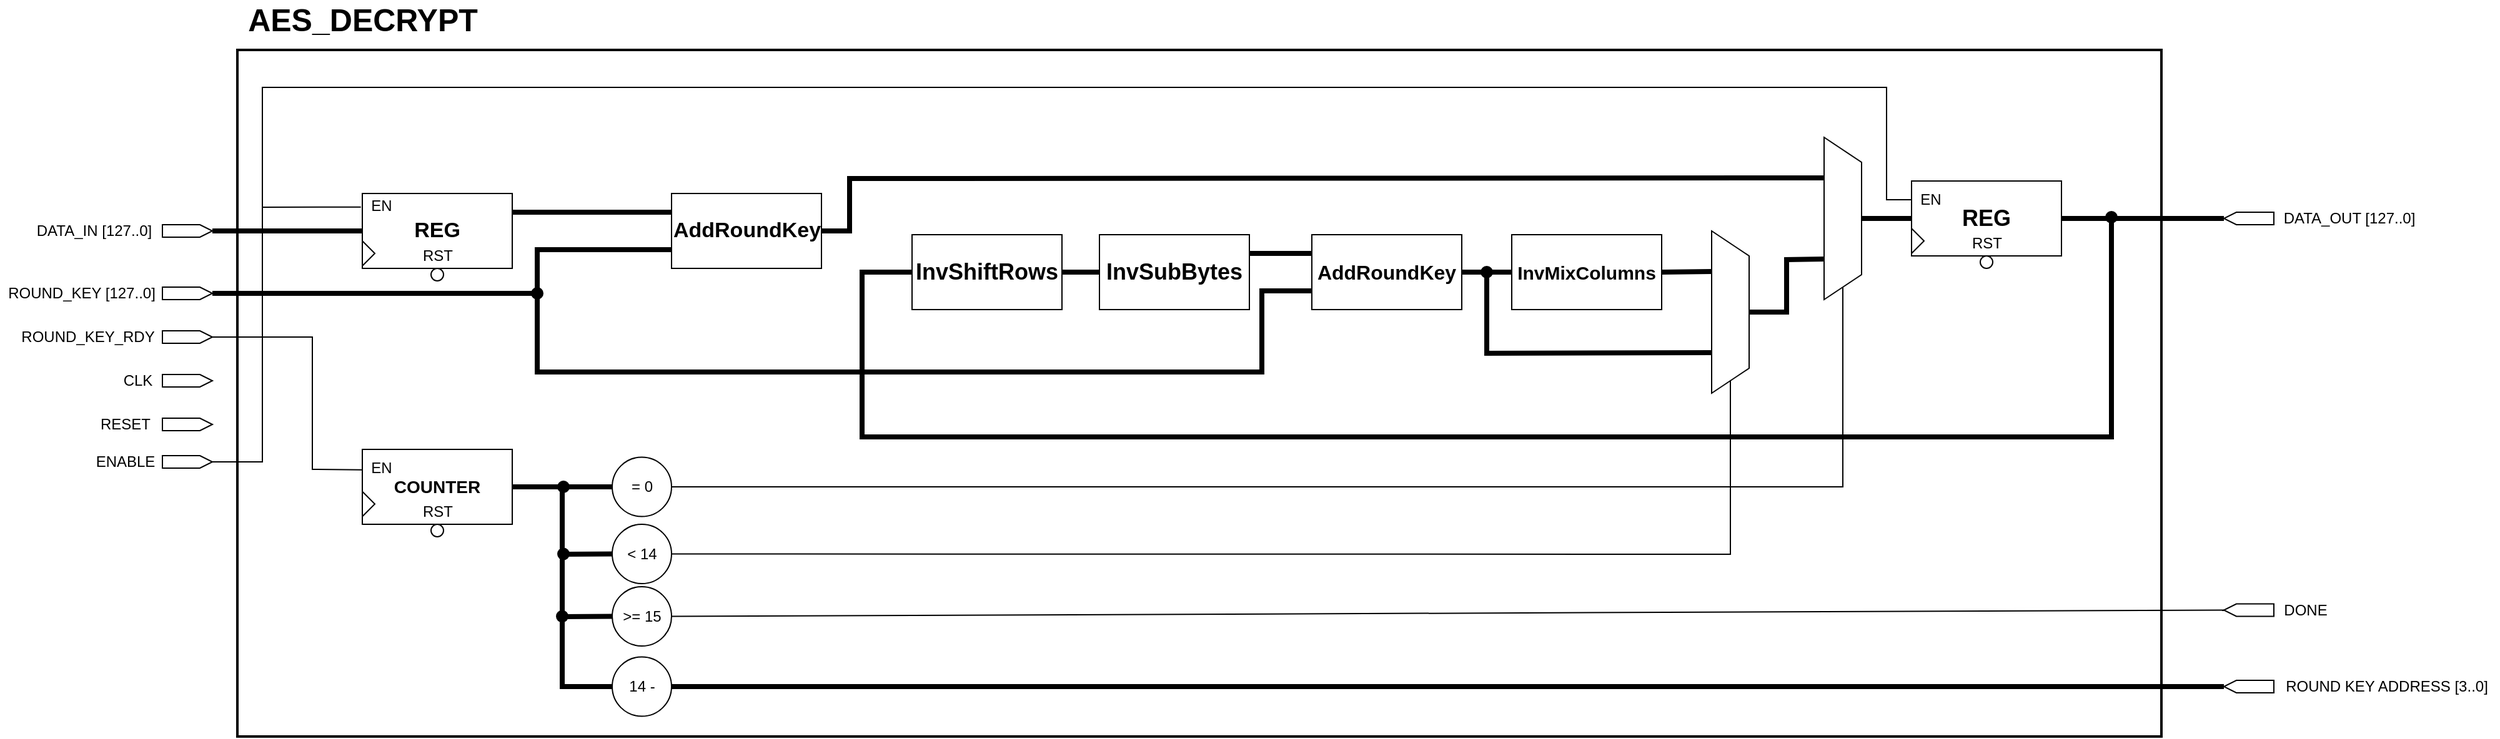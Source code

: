 <mxfile version="14.8.0" type="device" pages="2"><diagram id="OsLVq_jGp8oFtw5WzkJy" name="official"><mxGraphModel dx="241" dy="134" grid="1" gridSize="10" guides="1" tooltips="1" connect="1" arrows="1" fold="1" page="1" pageScale="1" pageWidth="100000" pageHeight="100000" math="0" shadow="0"><root><mxCell id="0"/><mxCell id="1" parent="0"/><mxCell id="YzUkP22d8xjzIGhe3uWQ-15" value="" style="rounded=0;whiteSpace=wrap;html=1;strokeWidth=2;fillColor=none;" parent="1" vertex="1"><mxGeometry x="500" y="210" width="1540" height="550" as="geometry"/></mxCell><mxCell id="IHmJ4ijgivRCU1w6-5-e-1" value="" style="shape=mxgraph.arrows2.arrow;verticalLabelPosition=bottom;shadow=0;dashed=0;align=center;html=1;verticalAlign=top;strokeWidth=1;dy=0;dx=10;notch=0;" parent="1" vertex="1"><mxGeometry x="440" y="350" width="40" height="10" as="geometry"/></mxCell><mxCell id="IHmJ4ijgivRCU1w6-5-e-2" value="DATA_IN [127..0]" style="text;html=1;align=center;verticalAlign=middle;resizable=0;points=[];autosize=1;strokeColor=none;" parent="1" vertex="1"><mxGeometry x="330" y="345" width="110" height="20" as="geometry"/></mxCell><mxCell id="IHmJ4ijgivRCU1w6-5-e-3" value="" style="shape=mxgraph.arrows2.arrow;verticalLabelPosition=bottom;shadow=0;dashed=0;align=center;html=1;verticalAlign=top;strokeWidth=1;dy=0;dx=10;notch=0;" parent="1" vertex="1"><mxGeometry x="440" y="400" width="40" height="10" as="geometry"/></mxCell><mxCell id="IHmJ4ijgivRCU1w6-5-e-4" value="ROUND_KEY [127..0]" style="text;html=1;align=center;verticalAlign=middle;resizable=0;points=[];autosize=1;strokeColor=none;" parent="1" vertex="1"><mxGeometry x="310" y="395" width="130" height="20" as="geometry"/></mxCell><mxCell id="IHmJ4ijgivRCU1w6-5-e-6" value="" style="shape=mxgraph.arrows2.arrow;verticalLabelPosition=bottom;shadow=0;dashed=0;align=center;html=1;verticalAlign=top;strokeWidth=1;dy=0;dx=10;notch=0;" parent="1" vertex="1"><mxGeometry x="440" y="470" width="40" height="10" as="geometry"/></mxCell><mxCell id="IHmJ4ijgivRCU1w6-5-e-7" value="CLK" style="text;html=1;align=center;verticalAlign=middle;resizable=0;points=[];autosize=1;strokeColor=none;" parent="1" vertex="1"><mxGeometry x="400" y="465" width="40" height="20" as="geometry"/></mxCell><mxCell id="IHmJ4ijgivRCU1w6-5-e-8" value="&lt;font size=&quot;1&quot;&gt;&lt;b style=&quot;font-size: 17px&quot;&gt;AddRoundKey&lt;/b&gt;&lt;/font&gt;" style="rounded=0;whiteSpace=wrap;html=1;" parent="1" vertex="1"><mxGeometry x="847.5" y="325" width="120" height="60" as="geometry"/></mxCell><mxCell id="IHmJ4ijgivRCU1w6-5-e-9" value="&lt;font size=&quot;1&quot;&gt;&lt;b style=&quot;font-size: 18px&quot;&gt;InvShiftRows&lt;/b&gt;&lt;/font&gt;" style="rounded=0;whiteSpace=wrap;html=1;" parent="1" vertex="1"><mxGeometry x="1040" y="358" width="120" height="60" as="geometry"/></mxCell><mxCell id="IHmJ4ijgivRCU1w6-5-e-10" value="&lt;font size=&quot;1&quot;&gt;&lt;b style=&quot;font-size: 18px&quot;&gt;InvSubBytes&lt;/b&gt;&lt;/font&gt;" style="rounded=0;whiteSpace=wrap;html=1;" parent="1" vertex="1"><mxGeometry x="1190" y="358" width="120" height="60" as="geometry"/></mxCell><mxCell id="IHmJ4ijgivRCU1w6-5-e-11" value="&lt;font size=&quot;1&quot;&gt;&lt;b style=&quot;font-size: 16px&quot;&gt;AddRoundKey&lt;/b&gt;&lt;/font&gt;" style="rounded=0;whiteSpace=wrap;html=1;" parent="1" vertex="1"><mxGeometry x="1360" y="358" width="120" height="60" as="geometry"/></mxCell><mxCell id="IHmJ4ijgivRCU1w6-5-e-12" value="&lt;font size=&quot;1&quot;&gt;&lt;b style=&quot;font-size: 15px&quot;&gt;InvMixColumns&lt;/b&gt;&lt;/font&gt;" style="rounded=0;whiteSpace=wrap;html=1;" parent="1" vertex="1"><mxGeometry x="1520" y="358" width="120" height="60" as="geometry"/></mxCell><mxCell id="IHmJ4ijgivRCU1w6-5-e-16" value="&lt;font style=&quot;font-size: 18px&quot;&gt;&lt;b&gt;REG&lt;/b&gt;&lt;/font&gt;" style="rounded=0;whiteSpace=wrap;html=1;" parent="1" vertex="1"><mxGeometry x="1840" y="315" width="120" height="60" as="geometry"/></mxCell><mxCell id="IHmJ4ijgivRCU1w6-5-e-17" value="" style="shape=mxgraph.arrows2.arrow;verticalLabelPosition=bottom;shadow=0;dashed=0;align=center;html=1;verticalAlign=top;strokeWidth=1;dy=0;dx=10;notch=0;" parent="1" vertex="1"><mxGeometry x="440" y="435" width="40" height="10" as="geometry"/></mxCell><mxCell id="IHmJ4ijgivRCU1w6-5-e-18" value="ROUND_KEY_RDY" style="text;html=1;align=center;verticalAlign=middle;resizable=0;points=[];autosize=1;strokeColor=none;" parent="1" vertex="1"><mxGeometry x="320" y="430" width="120" height="20" as="geometry"/></mxCell><mxCell id="yzw4qBeUO7Z46KJRWVYP-1" value="RESET" style="text;html=1;align=center;verticalAlign=middle;resizable=0;points=[];autosize=1;strokeColor=none;" parent="1" vertex="1"><mxGeometry x="380" y="500" width="60" height="20" as="geometry"/></mxCell><mxCell id="yzw4qBeUO7Z46KJRWVYP-2" value="" style="shape=mxgraph.arrows2.arrow;verticalLabelPosition=bottom;shadow=0;dashed=0;align=center;html=1;verticalAlign=top;strokeWidth=1;dy=0;dx=10;notch=0;" parent="1" vertex="1"><mxGeometry x="440" y="505" width="40" height="10" as="geometry"/></mxCell><mxCell id="yzw4qBeUO7Z46KJRWVYP-3" value="ENABLE" style="text;html=1;align=center;verticalAlign=middle;resizable=0;points=[];autosize=1;strokeColor=none;" parent="1" vertex="1"><mxGeometry x="380" y="530" width="60" height="20" as="geometry"/></mxCell><mxCell id="yzw4qBeUO7Z46KJRWVYP-4" value="" style="shape=mxgraph.arrows2.arrow;verticalLabelPosition=bottom;shadow=0;dashed=0;align=center;html=1;verticalAlign=top;strokeWidth=1;dy=0;dx=10;notch=0;" parent="1" vertex="1"><mxGeometry x="440" y="535" width="40" height="10" as="geometry"/></mxCell><mxCell id="yzw4qBeUO7Z46KJRWVYP-5" value="&lt;font size=&quot;1&quot;&gt;&lt;b style=&quot;font-size: 17px&quot;&gt;REG&lt;/b&gt;&lt;/font&gt;" style="rounded=0;whiteSpace=wrap;html=1;" parent="1" vertex="1"><mxGeometry x="600" y="325" width="120" height="60" as="geometry"/></mxCell><mxCell id="yzw4qBeUO7Z46KJRWVYP-6" value="" style="endArrow=none;html=1;exitX=1;exitY=0.25;exitDx=0;exitDy=0;entryX=0;entryY=0.25;entryDx=0;entryDy=0;strokeWidth=4;" parent="1" source="yzw4qBeUO7Z46KJRWVYP-5" target="IHmJ4ijgivRCU1w6-5-e-8" edge="1"><mxGeometry width="50" height="50" relative="1" as="geometry"><mxPoint x="760" y="390" as="sourcePoint"/><mxPoint x="810" y="340" as="targetPoint"/></mxGeometry></mxCell><mxCell id="yzw4qBeUO7Z46KJRWVYP-7" value="" style="shape=trapezoid;perimeter=trapezoidPerimeter;whiteSpace=wrap;html=1;fixedSize=1;direction=south;" parent="1" vertex="1"><mxGeometry x="1770" y="280" width="30" height="130" as="geometry"/></mxCell><mxCell id="yzw4qBeUO7Z46KJRWVYP-10" value="" style="endArrow=none;html=1;strokeWidth=4;entryX=0;entryY=0.5;entryDx=0;entryDy=0;exitX=1;exitY=0.5;exitDx=0;exitDy=0;" parent="1" source="IHmJ4ijgivRCU1w6-5-e-9" target="IHmJ4ijgivRCU1w6-5-e-10" edge="1"><mxGeometry width="50" height="50" relative="1" as="geometry"><mxPoint x="1130" y="430" as="sourcePoint"/><mxPoint x="1180" y="380" as="targetPoint"/></mxGeometry></mxCell><mxCell id="yzw4qBeUO7Z46KJRWVYP-11" value="" style="endArrow=none;html=1;strokeWidth=4;entryX=0;entryY=0.25;entryDx=0;entryDy=0;exitX=1;exitY=0.25;exitDx=0;exitDy=0;" parent="1" source="IHmJ4ijgivRCU1w6-5-e-10" target="IHmJ4ijgivRCU1w6-5-e-11" edge="1"><mxGeometry width="50" height="50" relative="1" as="geometry"><mxPoint x="1270" y="430" as="sourcePoint"/><mxPoint x="1320" y="380" as="targetPoint"/></mxGeometry></mxCell><mxCell id="yzw4qBeUO7Z46KJRWVYP-16" value="" style="shape=trapezoid;perimeter=trapezoidPerimeter;whiteSpace=wrap;html=1;fixedSize=1;direction=south;" parent="1" vertex="1"><mxGeometry x="1680" y="355" width="30" height="130" as="geometry"/></mxCell><mxCell id="yzw4qBeUO7Z46KJRWVYP-18" value="" style="endArrow=none;html=1;strokeWidth=4;entryX=0.25;entryY=1;entryDx=0;entryDy=0;exitX=1;exitY=0.5;exitDx=0;exitDy=0;" parent="1" source="IHmJ4ijgivRCU1w6-5-e-12" target="yzw4qBeUO7Z46KJRWVYP-16" edge="1"><mxGeometry width="50" height="50" relative="1" as="geometry"><mxPoint x="1610" y="440" as="sourcePoint"/><mxPoint x="1660" y="390" as="targetPoint"/></mxGeometry></mxCell><mxCell id="yzw4qBeUO7Z46KJRWVYP-20" value="" style="endArrow=none;html=1;strokeWidth=4;entryX=0.75;entryY=1;entryDx=0;entryDy=0;exitX=0.5;exitY=0;exitDx=0;exitDy=0;rounded=0;" parent="1" source="yzw4qBeUO7Z46KJRWVYP-16" target="yzw4qBeUO7Z46KJRWVYP-7" edge="1"><mxGeometry width="50" height="50" relative="1" as="geometry"><mxPoint x="1660" y="470" as="sourcePoint"/><mxPoint x="1710" y="420" as="targetPoint"/><Array as="points"><mxPoint x="1740" y="420"/><mxPoint x="1740" y="378"/></Array></mxGeometry></mxCell><mxCell id="yzw4qBeUO7Z46KJRWVYP-21" value="" style="endArrow=none;html=1;strokeWidth=4;exitX=1;exitY=0.5;exitDx=0;exitDy=0;entryX=1;entryY=0.5;entryDx=0;entryDy=0;entryPerimeter=0;" parent="1" source="IHmJ4ijgivRCU1w6-5-e-16" target="yzw4qBeUO7Z46KJRWVYP-39" edge="1"><mxGeometry width="50" height="50" relative="1" as="geometry"><mxPoint x="1890" y="405" as="sourcePoint"/><mxPoint x="2050" y="345" as="targetPoint"/></mxGeometry></mxCell><mxCell id="yzw4qBeUO7Z46KJRWVYP-23" value="" style="endArrow=none;html=1;strokeWidth=4;entryX=0.75;entryY=1;entryDx=0;entryDy=0;rounded=0;" parent="1" target="yzw4qBeUO7Z46KJRWVYP-16" edge="1"><mxGeometry width="50" height="50" relative="1" as="geometry"><mxPoint x="1500" y="390" as="sourcePoint"/><mxPoint x="1520" y="438" as="targetPoint"/><Array as="points"><mxPoint x="1500" y="453"/></Array></mxGeometry></mxCell><mxCell id="yzw4qBeUO7Z46KJRWVYP-24" value="" style="endArrow=none;html=1;strokeWidth=4;exitX=1;exitY=0.5;exitDx=0;exitDy=0;exitPerimeter=0;entryX=0;entryY=0.5;entryDx=0;entryDy=0;" parent="1" source="IHmJ4ijgivRCU1w6-5-e-1" target="yzw4qBeUO7Z46KJRWVYP-5" edge="1"><mxGeometry width="50" height="50" relative="1" as="geometry"><mxPoint x="600" y="400" as="sourcePoint"/><mxPoint x="650" y="350" as="targetPoint"/></mxGeometry></mxCell><mxCell id="yzw4qBeUO7Z46KJRWVYP-25" value="" style="endArrow=none;html=1;strokeWidth=4;entryX=0;entryY=0.75;entryDx=0;entryDy=0;exitX=1;exitY=0.5;exitDx=0;exitDy=0;exitPerimeter=0;rounded=0;" parent="1" source="IHmJ4ijgivRCU1w6-5-e-3" target="IHmJ4ijgivRCU1w6-5-e-8" edge="1"><mxGeometry width="50" height="50" relative="1" as="geometry"><mxPoint x="670" y="440" as="sourcePoint"/><mxPoint x="720" y="390" as="targetPoint"/><Array as="points"><mxPoint x="740" y="405"/><mxPoint x="740" y="370"/></Array></mxGeometry></mxCell><mxCell id="yzw4qBeUO7Z46KJRWVYP-27" value="" style="endArrow=none;html=1;strokeWidth=4;rounded=0;" parent="1" edge="1"><mxGeometry width="50" height="50" relative="1" as="geometry"><mxPoint x="740" y="400" as="sourcePoint"/><mxPoint x="1320" y="468" as="targetPoint"/><Array as="points"><mxPoint x="740" y="468"/></Array></mxGeometry></mxCell><mxCell id="yzw4qBeUO7Z46KJRWVYP-31" value="" style="endArrow=none;html=1;strokeWidth=1;exitX=1;exitY=0.5;exitDx=0;exitDy=0;exitPerimeter=0;entryX=-0.017;entryY=0.567;entryDx=0;entryDy=0;entryPerimeter=0;rounded=0;" parent="1" source="IHmJ4ijgivRCU1w6-5-e-17" target="yzw4qBeUO7Z46KJRWVYP-60" edge="1"><mxGeometry width="50" height="50" relative="1" as="geometry"><mxPoint x="540" y="500" as="sourcePoint"/><mxPoint x="510" y="440.25" as="targetPoint"/><Array as="points"><mxPoint x="560" y="440"/><mxPoint x="560" y="546"/></Array></mxGeometry></mxCell><mxCell id="yzw4qBeUO7Z46KJRWVYP-34" value="EN" style="text;html=1;align=center;verticalAlign=middle;resizable=0;points=[];autosize=1;strokeColor=none;" parent="1" vertex="1"><mxGeometry x="600" y="325" width="30" height="20" as="geometry"/></mxCell><mxCell id="yzw4qBeUO7Z46KJRWVYP-35" value="" style="endArrow=none;html=1;strokeWidth=1;entryX=0;entryY=0.25;entryDx=0;entryDy=0;rounded=0;exitX=1;exitY=0.5;exitDx=0;exitDy=0;exitPerimeter=0;" parent="1" source="yzw4qBeUO7Z46KJRWVYP-4" target="IHmJ4ijgivRCU1w6-5-e-16" edge="1"><mxGeometry width="50" height="50" relative="1" as="geometry"><mxPoint x="580" y="340" as="sourcePoint"/><mxPoint x="840" y="320" as="targetPoint"/><Array as="points"><mxPoint x="520" y="540"/><mxPoint x="520" y="240"/><mxPoint x="1820" y="240"/><mxPoint x="1820" y="330"/></Array></mxGeometry></mxCell><mxCell id="yzw4qBeUO7Z46KJRWVYP-36" value="EN" style="text;html=1;align=center;verticalAlign=middle;resizable=0;points=[];autosize=1;strokeColor=none;" parent="1" vertex="1"><mxGeometry x="1840" y="320" width="30" height="20" as="geometry"/></mxCell><mxCell id="yzw4qBeUO7Z46KJRWVYP-37" value="&lt;b&gt;&lt;font style=&quot;font-size: 14px&quot;&gt;COUNTER&lt;/font&gt;&lt;/b&gt;" style="rounded=0;whiteSpace=wrap;html=1;" parent="1" vertex="1"><mxGeometry x="600" y="530" width="120" height="60" as="geometry"/></mxCell><mxCell id="yzw4qBeUO7Z46KJRWVYP-39" value="" style="shape=mxgraph.arrows2.arrow;verticalLabelPosition=bottom;shadow=0;dashed=0;align=center;html=1;verticalAlign=top;strokeWidth=1;dy=0;dx=10;notch=0;flipH=1;" parent="1" vertex="1"><mxGeometry x="2090" y="340" width="40" height="10" as="geometry"/></mxCell><mxCell id="yzw4qBeUO7Z46KJRWVYP-40" value="DATA_OUT [127..0]" style="text;html=1;align=center;verticalAlign=middle;resizable=0;points=[];autosize=1;strokeColor=none;" parent="1" vertex="1"><mxGeometry x="2130" y="335" width="120" height="20" as="geometry"/></mxCell><mxCell id="yzw4qBeUO7Z46KJRWVYP-41" value="" style="shape=mxgraph.arrows2.arrow;verticalLabelPosition=bottom;shadow=0;dashed=0;align=center;html=1;verticalAlign=top;strokeWidth=1;dy=0;dx=10;notch=0;flipH=1;" parent="1" vertex="1"><mxGeometry x="2090" y="653.75" width="40" height="10" as="geometry"/></mxCell><mxCell id="yzw4qBeUO7Z46KJRWVYP-42" value="DONE" style="text;html=1;align=center;verticalAlign=middle;resizable=0;points=[];autosize=1;strokeColor=none;" parent="1" vertex="1"><mxGeometry x="2130" y="648.75" width="50" height="20" as="geometry"/></mxCell><mxCell id="yzw4qBeUO7Z46KJRWVYP-43" value="" style="shape=mxgraph.arrows2.arrow;verticalLabelPosition=bottom;shadow=0;dashed=0;align=center;html=1;verticalAlign=top;strokeWidth=1;dy=0;dx=10;notch=0;flipH=1;" parent="1" vertex="1"><mxGeometry x="2090" y="715" width="40" height="10" as="geometry"/></mxCell><mxCell id="yzw4qBeUO7Z46KJRWVYP-44" value="ROUND KEY ADDRESS [3..0]" style="text;html=1;align=center;verticalAlign=middle;resizable=0;points=[];autosize=1;strokeColor=none;" parent="1" vertex="1"><mxGeometry x="2130" y="710" width="180" height="20" as="geometry"/></mxCell><mxCell id="yzw4qBeUO7Z46KJRWVYP-47" value="" style="ellipse;whiteSpace=wrap;html=1;aspect=fixed;strokeColor=none;fillColor=#000000;" parent="1" vertex="1"><mxGeometry x="1495" y="383" width="10" height="10" as="geometry"/></mxCell><mxCell id="yzw4qBeUO7Z46KJRWVYP-48" value="" style="ellipse;whiteSpace=wrap;html=1;aspect=fixed;strokeColor=none;fillColor=#000000;" parent="1" vertex="1"><mxGeometry x="735" y="400" width="10" height="10" as="geometry"/></mxCell><mxCell id="yzw4qBeUO7Z46KJRWVYP-51" value="" style="endArrow=none;html=1;strokeWidth=4;exitX=1;exitY=0.5;exitDx=0;exitDy=0;" parent="1" source="yzw4qBeUO7Z46KJRWVYP-37" target="yzw4qBeUO7Z46KJRWVYP-52" edge="1"><mxGeometry width="50" height="50" relative="1" as="geometry"><mxPoint x="720" y="580" as="sourcePoint"/><mxPoint x="760" y="560" as="targetPoint"/></mxGeometry></mxCell><mxCell id="yzw4qBeUO7Z46KJRWVYP-52" value="= 0" style="ellipse;whiteSpace=wrap;html=1;aspect=fixed;fillColor=#FFFFFF;" parent="1" vertex="1"><mxGeometry x="800" y="536.25" width="47.5" height="47.5" as="geometry"/></mxCell><mxCell id="yzw4qBeUO7Z46KJRWVYP-53" value="&amp;lt; 14" style="ellipse;whiteSpace=wrap;html=1;aspect=fixed;fillColor=#FFFFFF;" parent="1" vertex="1"><mxGeometry x="800" y="590" width="47.5" height="47.5" as="geometry"/></mxCell><mxCell id="yzw4qBeUO7Z46KJRWVYP-55" value="" style="endArrow=none;html=1;strokeWidth=1;exitX=1;exitY=0.5;exitDx=0;exitDy=0;entryX=1;entryY=0.5;entryDx=0;entryDy=0;rounded=0;" parent="1" source="yzw4qBeUO7Z46KJRWVYP-53" target="yzw4qBeUO7Z46KJRWVYP-16" edge="1"><mxGeometry width="50" height="50" relative="1" as="geometry"><mxPoint x="1080" y="600" as="sourcePoint"/><mxPoint x="1550" y="590" as="targetPoint"/><Array as="points"><mxPoint x="1695" y="614"/></Array></mxGeometry></mxCell><mxCell id="yzw4qBeUO7Z46KJRWVYP-57" value="" style="endArrow=none;html=1;strokeWidth=4;entryX=0;entryY=0.5;entryDx=0;entryDy=0;rounded=0;" parent="1" target="yzw4qBeUO7Z46KJRWVYP-53" edge="1"><mxGeometry width="50" height="50" relative="1" as="geometry"><mxPoint x="760" y="560" as="sourcePoint"/><mxPoint x="760" y="620" as="targetPoint"/><Array as="points"><mxPoint x="760" y="614"/></Array></mxGeometry></mxCell><mxCell id="yzw4qBeUO7Z46KJRWVYP-58" value="" style="endArrow=none;html=1;strokeWidth=4;rounded=0;entryX=1;entryY=0.5;entryDx=0;entryDy=0;entryPerimeter=0;" parent="1" target="yzw4qBeUO7Z46KJRWVYP-43" edge="1"><mxGeometry width="50" height="50" relative="1" as="geometry"><mxPoint x="760" y="610" as="sourcePoint"/><mxPoint x="1950" y="640" as="targetPoint"/><Array as="points"><mxPoint x="760" y="720"/><mxPoint x="1960" y="720"/><mxPoint x="2000" y="720"/></Array></mxGeometry></mxCell><mxCell id="yzw4qBeUO7Z46KJRWVYP-59" value="" style="endArrow=none;html=1;strokeWidth=1;entryX=1;entryY=0.5;entryDx=0;entryDy=0;entryPerimeter=0;rounded=0;exitX=1;exitY=0.5;exitDx=0;exitDy=0;" parent="1" source="YzUkP22d8xjzIGhe3uWQ-2" target="yzw4qBeUO7Z46KJRWVYP-41" edge="1"><mxGeometry width="50" height="50" relative="1" as="geometry"><mxPoint x="1695" y="610" as="sourcePoint"/><mxPoint x="1760" y="500" as="targetPoint"/></mxGeometry></mxCell><mxCell id="yzw4qBeUO7Z46KJRWVYP-60" value="EN" style="text;html=1;align=center;verticalAlign=middle;resizable=0;points=[];autosize=1;strokeColor=none;" parent="1" vertex="1"><mxGeometry x="600" y="535" width="30" height="20" as="geometry"/></mxCell><mxCell id="yzw4qBeUO7Z46KJRWVYP-62" value="RST" style="text;html=1;align=center;verticalAlign=middle;resizable=0;points=[];autosize=1;strokeColor=none;" parent="1" vertex="1"><mxGeometry x="640" y="570" width="40" height="20" as="geometry"/></mxCell><mxCell id="yzw4qBeUO7Z46KJRWVYP-63" value="RST" style="text;html=1;align=center;verticalAlign=middle;resizable=0;points=[];autosize=1;strokeColor=none;" parent="1" vertex="1"><mxGeometry x="640" y="365" width="40" height="20" as="geometry"/></mxCell><mxCell id="yzw4qBeUO7Z46KJRWVYP-64" value="" style="triangle;whiteSpace=wrap;html=1;fillColor=#FFFFFF;" parent="1" vertex="1"><mxGeometry x="600" y="363" width="10" height="20" as="geometry"/></mxCell><mxCell id="yzw4qBeUO7Z46KJRWVYP-65" value="" style="triangle;whiteSpace=wrap;html=1;fillColor=#FFFFFF;" parent="1" vertex="1"><mxGeometry x="600" y="563.75" width="10" height="20" as="geometry"/></mxCell><mxCell id="yzw4qBeUO7Z46KJRWVYP-66" value="" style="triangle;whiteSpace=wrap;html=1;fillColor=#FFFFFF;" parent="1" vertex="1"><mxGeometry x="1840" y="353" width="10" height="20" as="geometry"/></mxCell><mxCell id="yzw4qBeUO7Z46KJRWVYP-67" value="RST" style="text;html=1;align=center;verticalAlign=middle;resizable=0;points=[];autosize=1;strokeColor=none;" parent="1" vertex="1"><mxGeometry x="1880" y="355" width="40" height="20" as="geometry"/></mxCell><mxCell id="yzw4qBeUO7Z46KJRWVYP-68" value="" style="ellipse;whiteSpace=wrap;html=1;aspect=fixed;fillColor=#FFFFFF;" parent="1" vertex="1"><mxGeometry x="655" y="385" width="10" height="10" as="geometry"/></mxCell><mxCell id="yzw4qBeUO7Z46KJRWVYP-69" value="" style="ellipse;whiteSpace=wrap;html=1;aspect=fixed;fillColor=#FFFFFF;" parent="1" vertex="1"><mxGeometry x="655" y="590" width="10" height="10" as="geometry"/></mxCell><mxCell id="yzw4qBeUO7Z46KJRWVYP-70" value="" style="ellipse;whiteSpace=wrap;html=1;aspect=fixed;fillColor=#FFFFFF;" parent="1" vertex="1"><mxGeometry x="1895" y="375" width="10" height="10" as="geometry"/></mxCell><mxCell id="yzw4qBeUO7Z46KJRWVYP-71" value="" style="ellipse;whiteSpace=wrap;html=1;aspect=fixed;strokeColor=none;fillColor=#000000;" parent="1" vertex="1"><mxGeometry x="756" y="555" width="10" height="10" as="geometry"/></mxCell><mxCell id="yzw4qBeUO7Z46KJRWVYP-72" value="" style="ellipse;whiteSpace=wrap;html=1;aspect=fixed;strokeColor=none;fillColor=#000000;" parent="1" vertex="1"><mxGeometry x="756" y="608.75" width="10" height="10" as="geometry"/></mxCell><mxCell id="YzUkP22d8xjzIGhe3uWQ-1" value="" style="endArrow=none;html=1;entryX=-0.038;entryY=0.543;entryDx=0;entryDy=0;entryPerimeter=0;" parent="1" target="yzw4qBeUO7Z46KJRWVYP-34" edge="1"><mxGeometry width="50" height="50" relative="1" as="geometry"><mxPoint x="520" y="336" as="sourcePoint"/><mxPoint x="630" y="350" as="targetPoint"/></mxGeometry></mxCell><mxCell id="YzUkP22d8xjzIGhe3uWQ-2" value="&amp;gt;= 15" style="ellipse;whiteSpace=wrap;html=1;aspect=fixed;fillColor=#FFFFFF;" parent="1" vertex="1"><mxGeometry x="800" y="640" width="47.5" height="47.5" as="geometry"/></mxCell><mxCell id="YzUkP22d8xjzIGhe3uWQ-5" value="" style="endArrow=none;html=1;strokeWidth=4;entryX=0;entryY=0.5;entryDx=0;entryDy=0;" parent="1" target="YzUkP22d8xjzIGhe3uWQ-2" edge="1"><mxGeometry width="50" height="50" relative="1" as="geometry"><mxPoint x="760" y="664" as="sourcePoint"/><mxPoint x="880" y="640" as="targetPoint"/></mxGeometry></mxCell><mxCell id="YzUkP22d8xjzIGhe3uWQ-6" value="" style="ellipse;whiteSpace=wrap;html=1;aspect=fixed;strokeColor=none;fillColor=#000000;" parent="1" vertex="1"><mxGeometry x="755" y="658.75" width="10" height="10" as="geometry"/></mxCell><mxCell id="YzUkP22d8xjzIGhe3uWQ-9" value="" style="endArrow=none;html=1;strokeWidth=4;exitX=1;exitY=0.5;exitDx=0;exitDy=0;entryX=0.25;entryY=1;entryDx=0;entryDy=0;rounded=0;" parent="1" source="IHmJ4ijgivRCU1w6-5-e-8" target="yzw4qBeUO7Z46KJRWVYP-7" edge="1"><mxGeometry width="50" height="50" relative="1" as="geometry"><mxPoint x="1120" y="420" as="sourcePoint"/><mxPoint x="1170" y="370" as="targetPoint"/><Array as="points"><mxPoint x="990" y="355"/><mxPoint x="990" y="313"/></Array></mxGeometry></mxCell><mxCell id="YzUkP22d8xjzIGhe3uWQ-10" value="" style="endArrow=none;html=1;strokeWidth=4;exitX=0.5;exitY=0;exitDx=0;exitDy=0;entryX=0;entryY=0.5;entryDx=0;entryDy=0;" parent="1" source="yzw4qBeUO7Z46KJRWVYP-7" target="IHmJ4ijgivRCU1w6-5-e-16" edge="1"><mxGeometry width="50" height="50" relative="1" as="geometry"><mxPoint x="1900" y="420" as="sourcePoint"/><mxPoint x="1950" y="370" as="targetPoint"/></mxGeometry></mxCell><mxCell id="YzUkP22d8xjzIGhe3uWQ-11" value="" style="endArrow=none;html=1;strokeWidth=4;exitX=0;exitY=0.5;exitDx=0;exitDy=0;rounded=0;" parent="1" source="IHmJ4ijgivRCU1w6-5-e-9" edge="1"><mxGeometry width="50" height="50" relative="1" as="geometry"><mxPoint x="1920" y="468" as="sourcePoint"/><mxPoint x="2000" y="340" as="targetPoint"/><Array as="points"><mxPoint x="1000" y="388"/><mxPoint x="1000" y="520"/><mxPoint x="2000" y="520"/></Array></mxGeometry></mxCell><mxCell id="YzUkP22d8xjzIGhe3uWQ-12" value="" style="ellipse;whiteSpace=wrap;html=1;aspect=fixed;strokeColor=none;fillColor=#000000;" parent="1" vertex="1"><mxGeometry x="1995" y="339" width="10" height="10" as="geometry"/></mxCell><mxCell id="YzUkP22d8xjzIGhe3uWQ-14" value="" style="endArrow=none;html=1;strokeWidth=1;exitX=1;exitY=0.5;exitDx=0;exitDy=0;entryX=1;entryY=0.5;entryDx=0;entryDy=0;rounded=0;" parent="1" source="yzw4qBeUO7Z46KJRWVYP-52" target="yzw4qBeUO7Z46KJRWVYP-7" edge="1"><mxGeometry width="50" height="50" relative="1" as="geometry"><mxPoint x="1240" y="595" as="sourcePoint"/><mxPoint x="1290" y="545" as="targetPoint"/><Array as="points"><mxPoint x="1785" y="560"/></Array></mxGeometry></mxCell><mxCell id="YzUkP22d8xjzIGhe3uWQ-16" value="&lt;font size=&quot;1&quot;&gt;&lt;b style=&quot;font-size: 25px&quot;&gt;AES_DECRYPT&lt;/b&gt;&lt;/font&gt;" style="text;html=1;align=center;verticalAlign=middle;resizable=0;points=[];autosize=1;strokeColor=none;" parent="1" vertex="1"><mxGeometry x="500" y="170" width="200" height="30" as="geometry"/></mxCell><mxCell id="yL81bE_87r51G0i8YaNp-2" value="" style="endArrow=none;html=1;entryX=0;entryY=0.5;entryDx=0;entryDy=0;exitX=1;exitY=0.5;exitDx=0;exitDy=0;strokeWidth=4;" parent="1" source="IHmJ4ijgivRCU1w6-5-e-11" target="IHmJ4ijgivRCU1w6-5-e-12" edge="1"><mxGeometry width="50" height="50" relative="1" as="geometry"><mxPoint x="1430" y="440" as="sourcePoint"/><mxPoint x="1480" y="390" as="targetPoint"/></mxGeometry></mxCell><mxCell id="yL81bE_87r51G0i8YaNp-4" value="" style="endArrow=none;html=1;strokeWidth=4;entryX=0;entryY=0.75;entryDx=0;entryDy=0;rounded=0;" parent="1" target="IHmJ4ijgivRCU1w6-5-e-11" edge="1"><mxGeometry width="50" height="50" relative="1" as="geometry"><mxPoint x="1320" y="470" as="sourcePoint"/><mxPoint x="1370" y="390" as="targetPoint"/><Array as="points"><mxPoint x="1320" y="403"/></Array></mxGeometry></mxCell><mxCell id="pJ1mTF7UfBGsuEYHQ28_-1" value="14 -" style="ellipse;whiteSpace=wrap;html=1;aspect=fixed;fillColor=#FFFFFF;" parent="1" vertex="1"><mxGeometry x="800" y="696.25" width="47.5" height="47.5" as="geometry"/></mxCell></root></mxGraphModel></diagram><diagram name="backup" id="XdvzttuL6dRnWn_KsNwk"><mxGraphModel dx="868" dy="482" grid="1" gridSize="10" guides="1" tooltips="1" connect="1" arrows="1" fold="1" page="1" pageScale="1" pageWidth="100000" pageHeight="100000" math="0" shadow="0"><root><mxCell id="t06KY_W0IasT87W90Y0R-0"/><mxCell id="t06KY_W0IasT87W90Y0R-1" parent="t06KY_W0IasT87W90Y0R-0"/><mxCell id="t06KY_W0IasT87W90Y0R-2" value="" style="rounded=0;whiteSpace=wrap;html=1;strokeWidth=2;fillColor=none;" vertex="1" parent="t06KY_W0IasT87W90Y0R-1"><mxGeometry x="500" y="210" width="1540" height="550" as="geometry"/></mxCell><mxCell id="t06KY_W0IasT87W90Y0R-3" value="" style="shape=mxgraph.arrows2.arrow;verticalLabelPosition=bottom;shadow=0;dashed=0;align=center;html=1;verticalAlign=top;strokeWidth=1;dy=0;dx=10;notch=0;" vertex="1" parent="t06KY_W0IasT87W90Y0R-1"><mxGeometry x="440" y="350" width="40" height="10" as="geometry"/></mxCell><mxCell id="t06KY_W0IasT87W90Y0R-4" value="DATA_IN [127..0]" style="text;html=1;align=center;verticalAlign=middle;resizable=0;points=[];autosize=1;strokeColor=none;" vertex="1" parent="t06KY_W0IasT87W90Y0R-1"><mxGeometry x="330" y="345" width="110" height="20" as="geometry"/></mxCell><mxCell id="t06KY_W0IasT87W90Y0R-5" value="" style="shape=mxgraph.arrows2.arrow;verticalLabelPosition=bottom;shadow=0;dashed=0;align=center;html=1;verticalAlign=top;strokeWidth=1;dy=0;dx=10;notch=0;" vertex="1" parent="t06KY_W0IasT87W90Y0R-1"><mxGeometry x="440" y="400" width="40" height="10" as="geometry"/></mxCell><mxCell id="t06KY_W0IasT87W90Y0R-6" value="ROUND_KEY [127..0]" style="text;html=1;align=center;verticalAlign=middle;resizable=0;points=[];autosize=1;strokeColor=none;" vertex="1" parent="t06KY_W0IasT87W90Y0R-1"><mxGeometry x="310" y="395" width="130" height="20" as="geometry"/></mxCell><mxCell id="t06KY_W0IasT87W90Y0R-7" value="" style="shape=mxgraph.arrows2.arrow;verticalLabelPosition=bottom;shadow=0;dashed=0;align=center;html=1;verticalAlign=top;strokeWidth=1;dy=0;dx=10;notch=0;" vertex="1" parent="t06KY_W0IasT87W90Y0R-1"><mxGeometry x="440" y="470" width="40" height="10" as="geometry"/></mxCell><mxCell id="t06KY_W0IasT87W90Y0R-8" value="CLK" style="text;html=1;align=center;verticalAlign=middle;resizable=0;points=[];autosize=1;strokeColor=none;" vertex="1" parent="t06KY_W0IasT87W90Y0R-1"><mxGeometry x="400" y="465" width="40" height="20" as="geometry"/></mxCell><mxCell id="t06KY_W0IasT87W90Y0R-9" value="&lt;font size=&quot;1&quot;&gt;&lt;b style=&quot;font-size: 17px&quot;&gt;AddRoundKey&lt;/b&gt;&lt;/font&gt;" style="rounded=0;whiteSpace=wrap;html=1;" vertex="1" parent="t06KY_W0IasT87W90Y0R-1"><mxGeometry x="847.5" y="325" width="120" height="60" as="geometry"/></mxCell><mxCell id="t06KY_W0IasT87W90Y0R-10" value="&lt;font size=&quot;1&quot;&gt;&lt;b style=&quot;font-size: 18px&quot;&gt;InvShiftRows&lt;/b&gt;&lt;/font&gt;" style="rounded=0;whiteSpace=wrap;html=1;" vertex="1" parent="t06KY_W0IasT87W90Y0R-1"><mxGeometry x="1040" y="358" width="120" height="60" as="geometry"/></mxCell><mxCell id="t06KY_W0IasT87W90Y0R-11" value="&lt;font size=&quot;1&quot;&gt;&lt;b style=&quot;font-size: 18px&quot;&gt;InvSubBytes&lt;/b&gt;&lt;/font&gt;" style="rounded=0;whiteSpace=wrap;html=1;" vertex="1" parent="t06KY_W0IasT87W90Y0R-1"><mxGeometry x="1190" y="358" width="120" height="60" as="geometry"/></mxCell><mxCell id="t06KY_W0IasT87W90Y0R-12" value="&lt;font size=&quot;1&quot;&gt;&lt;b style=&quot;font-size: 16px&quot;&gt;AddRoundKey&lt;/b&gt;&lt;/font&gt;" style="rounded=0;whiteSpace=wrap;html=1;" vertex="1" parent="t06KY_W0IasT87W90Y0R-1"><mxGeometry x="1360" y="358" width="120" height="60" as="geometry"/></mxCell><mxCell id="t06KY_W0IasT87W90Y0R-13" value="&lt;font size=&quot;1&quot;&gt;&lt;b style=&quot;font-size: 15px&quot;&gt;InvMixColumns&lt;/b&gt;&lt;/font&gt;" style="rounded=0;whiteSpace=wrap;html=1;" vertex="1" parent="t06KY_W0IasT87W90Y0R-1"><mxGeometry x="1520" y="358" width="120" height="60" as="geometry"/></mxCell><mxCell id="t06KY_W0IasT87W90Y0R-14" value="&lt;font style=&quot;font-size: 18px&quot;&gt;&lt;b&gt;REG&lt;/b&gt;&lt;/font&gt;" style="rounded=0;whiteSpace=wrap;html=1;" vertex="1" parent="t06KY_W0IasT87W90Y0R-1"><mxGeometry x="1840" y="315" width="120" height="60" as="geometry"/></mxCell><mxCell id="t06KY_W0IasT87W90Y0R-15" value="" style="shape=mxgraph.arrows2.arrow;verticalLabelPosition=bottom;shadow=0;dashed=0;align=center;html=1;verticalAlign=top;strokeWidth=1;dy=0;dx=10;notch=0;" vertex="1" parent="t06KY_W0IasT87W90Y0R-1"><mxGeometry x="440" y="435" width="40" height="10" as="geometry"/></mxCell><mxCell id="t06KY_W0IasT87W90Y0R-16" value="ROUND_KEY_RDY" style="text;html=1;align=center;verticalAlign=middle;resizable=0;points=[];autosize=1;strokeColor=none;" vertex="1" parent="t06KY_W0IasT87W90Y0R-1"><mxGeometry x="320" y="430" width="120" height="20" as="geometry"/></mxCell><mxCell id="t06KY_W0IasT87W90Y0R-17" value="RESET" style="text;html=1;align=center;verticalAlign=middle;resizable=0;points=[];autosize=1;strokeColor=none;" vertex="1" parent="t06KY_W0IasT87W90Y0R-1"><mxGeometry x="380" y="500" width="60" height="20" as="geometry"/></mxCell><mxCell id="t06KY_W0IasT87W90Y0R-18" value="" style="shape=mxgraph.arrows2.arrow;verticalLabelPosition=bottom;shadow=0;dashed=0;align=center;html=1;verticalAlign=top;strokeWidth=1;dy=0;dx=10;notch=0;" vertex="1" parent="t06KY_W0IasT87W90Y0R-1"><mxGeometry x="440" y="505" width="40" height="10" as="geometry"/></mxCell><mxCell id="t06KY_W0IasT87W90Y0R-19" value="ENABLE" style="text;html=1;align=center;verticalAlign=middle;resizable=0;points=[];autosize=1;strokeColor=none;" vertex="1" parent="t06KY_W0IasT87W90Y0R-1"><mxGeometry x="380" y="530" width="60" height="20" as="geometry"/></mxCell><mxCell id="t06KY_W0IasT87W90Y0R-20" value="" style="shape=mxgraph.arrows2.arrow;verticalLabelPosition=bottom;shadow=0;dashed=0;align=center;html=1;verticalAlign=top;strokeWidth=1;dy=0;dx=10;notch=0;" vertex="1" parent="t06KY_W0IasT87W90Y0R-1"><mxGeometry x="440" y="535" width="40" height="10" as="geometry"/></mxCell><mxCell id="t06KY_W0IasT87W90Y0R-21" value="&lt;font size=&quot;1&quot;&gt;&lt;b style=&quot;font-size: 17px&quot;&gt;REG&lt;/b&gt;&lt;/font&gt;" style="rounded=0;whiteSpace=wrap;html=1;" vertex="1" parent="t06KY_W0IasT87W90Y0R-1"><mxGeometry x="600" y="325" width="120" height="60" as="geometry"/></mxCell><mxCell id="t06KY_W0IasT87W90Y0R-22" value="" style="endArrow=none;html=1;exitX=1;exitY=0.25;exitDx=0;exitDy=0;entryX=0;entryY=0.25;entryDx=0;entryDy=0;strokeWidth=4;" edge="1" parent="t06KY_W0IasT87W90Y0R-1" source="t06KY_W0IasT87W90Y0R-21" target="t06KY_W0IasT87W90Y0R-9"><mxGeometry width="50" height="50" relative="1" as="geometry"><mxPoint x="760" y="390" as="sourcePoint"/><mxPoint x="810" y="340" as="targetPoint"/></mxGeometry></mxCell><mxCell id="t06KY_W0IasT87W90Y0R-23" value="" style="shape=trapezoid;perimeter=trapezoidPerimeter;whiteSpace=wrap;html=1;fixedSize=1;direction=south;" vertex="1" parent="t06KY_W0IasT87W90Y0R-1"><mxGeometry x="1770" y="280" width="30" height="130" as="geometry"/></mxCell><mxCell id="t06KY_W0IasT87W90Y0R-24" value="" style="endArrow=none;html=1;strokeWidth=4;entryX=0;entryY=0.5;entryDx=0;entryDy=0;exitX=1;exitY=0.5;exitDx=0;exitDy=0;" edge="1" parent="t06KY_W0IasT87W90Y0R-1" source="t06KY_W0IasT87W90Y0R-10" target="t06KY_W0IasT87W90Y0R-11"><mxGeometry width="50" height="50" relative="1" as="geometry"><mxPoint x="1130" y="430" as="sourcePoint"/><mxPoint x="1180" y="380" as="targetPoint"/></mxGeometry></mxCell><mxCell id="t06KY_W0IasT87W90Y0R-25" value="" style="endArrow=none;html=1;strokeWidth=4;entryX=0;entryY=0.25;entryDx=0;entryDy=0;exitX=1;exitY=0.25;exitDx=0;exitDy=0;" edge="1" parent="t06KY_W0IasT87W90Y0R-1" source="t06KY_W0IasT87W90Y0R-11" target="t06KY_W0IasT87W90Y0R-12"><mxGeometry width="50" height="50" relative="1" as="geometry"><mxPoint x="1270" y="430" as="sourcePoint"/><mxPoint x="1320" y="380" as="targetPoint"/></mxGeometry></mxCell><mxCell id="t06KY_W0IasT87W90Y0R-26" value="&lt;font size=&quot;1&quot;&gt;&lt;b style=&quot;font-size: 17px&quot;&gt;AddRoundKey&lt;/b&gt;&lt;/font&gt;" style="rounded=0;whiteSpace=wrap;html=1;" vertex="1" parent="t06KY_W0IasT87W90Y0R-1"><mxGeometry x="1520" y="423" width="120" height="60" as="geometry"/></mxCell><mxCell id="t06KY_W0IasT87W90Y0R-27" value="" style="shape=trapezoid;perimeter=trapezoidPerimeter;whiteSpace=wrap;html=1;fixedSize=1;direction=south;" vertex="1" parent="t06KY_W0IasT87W90Y0R-1"><mxGeometry x="1680" y="355" width="30" height="130" as="geometry"/></mxCell><mxCell id="t06KY_W0IasT87W90Y0R-28" value="" style="endArrow=none;html=1;strokeWidth=4;entryX=0.25;entryY=1;entryDx=0;entryDy=0;exitX=1;exitY=0.5;exitDx=0;exitDy=0;" edge="1" parent="t06KY_W0IasT87W90Y0R-1" source="t06KY_W0IasT87W90Y0R-13" target="t06KY_W0IasT87W90Y0R-27"><mxGeometry width="50" height="50" relative="1" as="geometry"><mxPoint x="1610" y="440" as="sourcePoint"/><mxPoint x="1660" y="390" as="targetPoint"/></mxGeometry></mxCell><mxCell id="t06KY_W0IasT87W90Y0R-29" value="" style="endArrow=none;html=1;strokeWidth=4;entryX=0.75;entryY=1;entryDx=0;entryDy=0;exitX=1;exitY=0.5;exitDx=0;exitDy=0;" edge="1" parent="t06KY_W0IasT87W90Y0R-1" source="t06KY_W0IasT87W90Y0R-26" target="t06KY_W0IasT87W90Y0R-27"><mxGeometry width="50" height="50" relative="1" as="geometry"><mxPoint x="1620" y="450" as="sourcePoint"/><mxPoint x="1670" y="400" as="targetPoint"/></mxGeometry></mxCell><mxCell id="t06KY_W0IasT87W90Y0R-30" value="" style="endArrow=none;html=1;strokeWidth=4;entryX=0.75;entryY=1;entryDx=0;entryDy=0;exitX=0.5;exitY=0;exitDx=0;exitDy=0;rounded=0;" edge="1" parent="t06KY_W0IasT87W90Y0R-1" source="t06KY_W0IasT87W90Y0R-27" target="t06KY_W0IasT87W90Y0R-23"><mxGeometry width="50" height="50" relative="1" as="geometry"><mxPoint x="1660" y="470" as="sourcePoint"/><mxPoint x="1710" y="420" as="targetPoint"/><Array as="points"><mxPoint x="1740" y="420"/><mxPoint x="1740" y="378"/></Array></mxGeometry></mxCell><mxCell id="t06KY_W0IasT87W90Y0R-31" value="" style="endArrow=none;html=1;strokeWidth=4;exitX=1;exitY=0.5;exitDx=0;exitDy=0;entryX=1;entryY=0.5;entryDx=0;entryDy=0;entryPerimeter=0;" edge="1" parent="t06KY_W0IasT87W90Y0R-1" source="t06KY_W0IasT87W90Y0R-14" target="t06KY_W0IasT87W90Y0R-41"><mxGeometry width="50" height="50" relative="1" as="geometry"><mxPoint x="1890" y="405" as="sourcePoint"/><mxPoint x="2050" y="345" as="targetPoint"/></mxGeometry></mxCell><mxCell id="t06KY_W0IasT87W90Y0R-32" value="" style="endArrow=none;html=1;strokeWidth=4;entryX=0;entryY=0.25;entryDx=0;entryDy=0;rounded=0;" edge="1" parent="t06KY_W0IasT87W90Y0R-1" target="t06KY_W0IasT87W90Y0R-26"><mxGeometry width="50" height="50" relative="1" as="geometry"><mxPoint x="1340" y="370" as="sourcePoint"/><mxPoint x="1410" y="450" as="targetPoint"/><Array as="points"><mxPoint x="1340" y="438"/></Array></mxGeometry></mxCell><mxCell id="t06KY_W0IasT87W90Y0R-33" value="" style="endArrow=none;html=1;strokeWidth=4;exitX=1;exitY=0.5;exitDx=0;exitDy=0;exitPerimeter=0;entryX=0;entryY=0.5;entryDx=0;entryDy=0;" edge="1" parent="t06KY_W0IasT87W90Y0R-1" source="t06KY_W0IasT87W90Y0R-3" target="t06KY_W0IasT87W90Y0R-21"><mxGeometry width="50" height="50" relative="1" as="geometry"><mxPoint x="600" y="400" as="sourcePoint"/><mxPoint x="650" y="350" as="targetPoint"/></mxGeometry></mxCell><mxCell id="t06KY_W0IasT87W90Y0R-34" value="" style="endArrow=none;html=1;strokeWidth=4;entryX=0;entryY=0.75;entryDx=0;entryDy=0;exitX=1;exitY=0.5;exitDx=0;exitDy=0;exitPerimeter=0;rounded=0;" edge="1" parent="t06KY_W0IasT87W90Y0R-1" source="t06KY_W0IasT87W90Y0R-5" target="t06KY_W0IasT87W90Y0R-9"><mxGeometry width="50" height="50" relative="1" as="geometry"><mxPoint x="670" y="440" as="sourcePoint"/><mxPoint x="720" y="390" as="targetPoint"/><Array as="points"><mxPoint x="740" y="405"/><mxPoint x="740" y="370"/></Array></mxGeometry></mxCell><mxCell id="t06KY_W0IasT87W90Y0R-35" value="" style="endArrow=none;html=1;strokeWidth=4;entryX=0;entryY=0.75;entryDx=0;entryDy=0;rounded=0;" edge="1" parent="t06KY_W0IasT87W90Y0R-1" target="t06KY_W0IasT87W90Y0R-26"><mxGeometry width="50" height="50" relative="1" as="geometry"><mxPoint x="740" y="400" as="sourcePoint"/><mxPoint x="1490" y="470" as="targetPoint"/><Array as="points"><mxPoint x="740" y="468"/></Array></mxGeometry></mxCell><mxCell id="t06KY_W0IasT87W90Y0R-36" value="" style="endArrow=none;html=1;strokeWidth=1;exitX=1;exitY=0.5;exitDx=0;exitDy=0;exitPerimeter=0;entryX=-0.017;entryY=0.567;entryDx=0;entryDy=0;entryPerimeter=0;rounded=0;" edge="1" parent="t06KY_W0IasT87W90Y0R-1" source="t06KY_W0IasT87W90Y0R-15" target="t06KY_W0IasT87W90Y0R-56"><mxGeometry width="50" height="50" relative="1" as="geometry"><mxPoint x="540" y="500" as="sourcePoint"/><mxPoint x="510" y="440.25" as="targetPoint"/><Array as="points"><mxPoint x="560" y="440"/><mxPoint x="560" y="546"/></Array></mxGeometry></mxCell><mxCell id="t06KY_W0IasT87W90Y0R-37" value="EN" style="text;html=1;align=center;verticalAlign=middle;resizable=0;points=[];autosize=1;strokeColor=none;" vertex="1" parent="t06KY_W0IasT87W90Y0R-1"><mxGeometry x="600" y="325" width="30" height="20" as="geometry"/></mxCell><mxCell id="t06KY_W0IasT87W90Y0R-38" value="" style="endArrow=none;html=1;strokeWidth=1;entryX=0;entryY=0.25;entryDx=0;entryDy=0;rounded=0;exitX=1;exitY=0.5;exitDx=0;exitDy=0;exitPerimeter=0;" edge="1" parent="t06KY_W0IasT87W90Y0R-1" source="t06KY_W0IasT87W90Y0R-20" target="t06KY_W0IasT87W90Y0R-14"><mxGeometry width="50" height="50" relative="1" as="geometry"><mxPoint x="580" y="340" as="sourcePoint"/><mxPoint x="840" y="320" as="targetPoint"/><Array as="points"><mxPoint x="520" y="540"/><mxPoint x="520" y="240"/><mxPoint x="1820" y="240"/><mxPoint x="1820" y="330"/></Array></mxGeometry></mxCell><mxCell id="t06KY_W0IasT87W90Y0R-39" value="EN" style="text;html=1;align=center;verticalAlign=middle;resizable=0;points=[];autosize=1;strokeColor=none;" vertex="1" parent="t06KY_W0IasT87W90Y0R-1"><mxGeometry x="1840" y="320" width="30" height="20" as="geometry"/></mxCell><mxCell id="t06KY_W0IasT87W90Y0R-40" value="&lt;b&gt;&lt;font style=&quot;font-size: 14px&quot;&gt;COUNTER&lt;/font&gt;&lt;/b&gt;" style="rounded=0;whiteSpace=wrap;html=1;" vertex="1" parent="t06KY_W0IasT87W90Y0R-1"><mxGeometry x="600" y="530" width="120" height="60" as="geometry"/></mxCell><mxCell id="t06KY_W0IasT87W90Y0R-41" value="" style="shape=mxgraph.arrows2.arrow;verticalLabelPosition=bottom;shadow=0;dashed=0;align=center;html=1;verticalAlign=top;strokeWidth=1;dy=0;dx=10;notch=0;flipH=1;" vertex="1" parent="t06KY_W0IasT87W90Y0R-1"><mxGeometry x="2090" y="340" width="40" height="10" as="geometry"/></mxCell><mxCell id="t06KY_W0IasT87W90Y0R-42" value="DATA_OUT [127..0]" style="text;html=1;align=center;verticalAlign=middle;resizable=0;points=[];autosize=1;strokeColor=none;" vertex="1" parent="t06KY_W0IasT87W90Y0R-1"><mxGeometry x="2130" y="335" width="120" height="20" as="geometry"/></mxCell><mxCell id="t06KY_W0IasT87W90Y0R-43" value="" style="shape=mxgraph.arrows2.arrow;verticalLabelPosition=bottom;shadow=0;dashed=0;align=center;html=1;verticalAlign=top;strokeWidth=1;dy=0;dx=10;notch=0;flipH=1;" vertex="1" parent="t06KY_W0IasT87W90Y0R-1"><mxGeometry x="2090" y="653.75" width="40" height="10" as="geometry"/></mxCell><mxCell id="t06KY_W0IasT87W90Y0R-44" value="DONE" style="text;html=1;align=center;verticalAlign=middle;resizable=0;points=[];autosize=1;strokeColor=none;" vertex="1" parent="t06KY_W0IasT87W90Y0R-1"><mxGeometry x="2130" y="648.75" width="50" height="20" as="geometry"/></mxCell><mxCell id="t06KY_W0IasT87W90Y0R-45" value="" style="shape=mxgraph.arrows2.arrow;verticalLabelPosition=bottom;shadow=0;dashed=0;align=center;html=1;verticalAlign=top;strokeWidth=1;dy=0;dx=10;notch=0;flipH=1;" vertex="1" parent="t06KY_W0IasT87W90Y0R-1"><mxGeometry x="2090" y="715" width="40" height="10" as="geometry"/></mxCell><mxCell id="t06KY_W0IasT87W90Y0R-46" value="ROUND KEY ADDRESS [3..0]" style="text;html=1;align=center;verticalAlign=middle;resizable=0;points=[];autosize=1;strokeColor=none;" vertex="1" parent="t06KY_W0IasT87W90Y0R-1"><mxGeometry x="2130" y="710" width="180" height="20" as="geometry"/></mxCell><mxCell id="t06KY_W0IasT87W90Y0R-47" value="" style="ellipse;whiteSpace=wrap;html=1;aspect=fixed;strokeColor=none;fillColor=#000000;" vertex="1" parent="t06KY_W0IasT87W90Y0R-1"><mxGeometry x="1335" y="368" width="10" height="10" as="geometry"/></mxCell><mxCell id="t06KY_W0IasT87W90Y0R-48" value="" style="ellipse;whiteSpace=wrap;html=1;aspect=fixed;strokeColor=none;fillColor=#000000;" vertex="1" parent="t06KY_W0IasT87W90Y0R-1"><mxGeometry x="735" y="400" width="10" height="10" as="geometry"/></mxCell><mxCell id="t06KY_W0IasT87W90Y0R-49" value="" style="endArrow=none;html=1;strokeWidth=4;exitX=1;exitY=0.5;exitDx=0;exitDy=0;" edge="1" parent="t06KY_W0IasT87W90Y0R-1" source="t06KY_W0IasT87W90Y0R-40" target="t06KY_W0IasT87W90Y0R-50"><mxGeometry width="50" height="50" relative="1" as="geometry"><mxPoint x="720" y="580" as="sourcePoint"/><mxPoint x="760" y="560" as="targetPoint"/></mxGeometry></mxCell><mxCell id="t06KY_W0IasT87W90Y0R-50" value="= 0" style="ellipse;whiteSpace=wrap;html=1;aspect=fixed;fillColor=#FFFFFF;" vertex="1" parent="t06KY_W0IasT87W90Y0R-1"><mxGeometry x="800" y="536.25" width="47.5" height="47.5" as="geometry"/></mxCell><mxCell id="t06KY_W0IasT87W90Y0R-51" value="&amp;lt; 14" style="ellipse;whiteSpace=wrap;html=1;aspect=fixed;fillColor=#FFFFFF;" vertex="1" parent="t06KY_W0IasT87W90Y0R-1"><mxGeometry x="800" y="590" width="47.5" height="47.5" as="geometry"/></mxCell><mxCell id="t06KY_W0IasT87W90Y0R-52" value="" style="endArrow=none;html=1;strokeWidth=1;exitX=1;exitY=0.5;exitDx=0;exitDy=0;entryX=1;entryY=0.5;entryDx=0;entryDy=0;rounded=0;" edge="1" parent="t06KY_W0IasT87W90Y0R-1" source="t06KY_W0IasT87W90Y0R-51" target="t06KY_W0IasT87W90Y0R-27"><mxGeometry width="50" height="50" relative="1" as="geometry"><mxPoint x="1080" y="600" as="sourcePoint"/><mxPoint x="1550" y="590" as="targetPoint"/><Array as="points"><mxPoint x="1695" y="614"/></Array></mxGeometry></mxCell><mxCell id="t06KY_W0IasT87W90Y0R-53" value="" style="endArrow=none;html=1;strokeWidth=4;entryX=0;entryY=0.5;entryDx=0;entryDy=0;rounded=0;" edge="1" parent="t06KY_W0IasT87W90Y0R-1" target="t06KY_W0IasT87W90Y0R-51"><mxGeometry width="50" height="50" relative="1" as="geometry"><mxPoint x="760" y="560" as="sourcePoint"/><mxPoint x="760" y="620" as="targetPoint"/><Array as="points"><mxPoint x="760" y="614"/></Array></mxGeometry></mxCell><mxCell id="t06KY_W0IasT87W90Y0R-54" value="" style="endArrow=none;html=1;strokeWidth=4;rounded=0;entryX=1;entryY=0.5;entryDx=0;entryDy=0;entryPerimeter=0;" edge="1" parent="t06KY_W0IasT87W90Y0R-1" target="t06KY_W0IasT87W90Y0R-45"><mxGeometry width="50" height="50" relative="1" as="geometry"><mxPoint x="760" y="610" as="sourcePoint"/><mxPoint x="1950" y="640" as="targetPoint"/><Array as="points"><mxPoint x="760" y="720"/><mxPoint x="1960" y="720"/><mxPoint x="2000" y="720"/></Array></mxGeometry></mxCell><mxCell id="t06KY_W0IasT87W90Y0R-55" value="" style="endArrow=none;html=1;strokeWidth=1;entryX=1;entryY=0.5;entryDx=0;entryDy=0;entryPerimeter=0;rounded=0;exitX=1;exitY=0.5;exitDx=0;exitDy=0;" edge="1" parent="t06KY_W0IasT87W90Y0R-1" source="t06KY_W0IasT87W90Y0R-69" target="t06KY_W0IasT87W90Y0R-43"><mxGeometry width="50" height="50" relative="1" as="geometry"><mxPoint x="1695" y="610" as="sourcePoint"/><mxPoint x="1760" y="500" as="targetPoint"/></mxGeometry></mxCell><mxCell id="t06KY_W0IasT87W90Y0R-56" value="EN" style="text;html=1;align=center;verticalAlign=middle;resizable=0;points=[];autosize=1;strokeColor=none;" vertex="1" parent="t06KY_W0IasT87W90Y0R-1"><mxGeometry x="600" y="535" width="30" height="20" as="geometry"/></mxCell><mxCell id="t06KY_W0IasT87W90Y0R-57" value="RST" style="text;html=1;align=center;verticalAlign=middle;resizable=0;points=[];autosize=1;strokeColor=none;" vertex="1" parent="t06KY_W0IasT87W90Y0R-1"><mxGeometry x="640" y="570" width="40" height="20" as="geometry"/></mxCell><mxCell id="t06KY_W0IasT87W90Y0R-58" value="RST" style="text;html=1;align=center;verticalAlign=middle;resizable=0;points=[];autosize=1;strokeColor=none;" vertex="1" parent="t06KY_W0IasT87W90Y0R-1"><mxGeometry x="640" y="365" width="40" height="20" as="geometry"/></mxCell><mxCell id="t06KY_W0IasT87W90Y0R-59" value="" style="triangle;whiteSpace=wrap;html=1;fillColor=#FFFFFF;" vertex="1" parent="t06KY_W0IasT87W90Y0R-1"><mxGeometry x="600" y="363" width="10" height="20" as="geometry"/></mxCell><mxCell id="t06KY_W0IasT87W90Y0R-60" value="" style="triangle;whiteSpace=wrap;html=1;fillColor=#FFFFFF;" vertex="1" parent="t06KY_W0IasT87W90Y0R-1"><mxGeometry x="600" y="563.75" width="10" height="20" as="geometry"/></mxCell><mxCell id="t06KY_W0IasT87W90Y0R-61" value="" style="triangle;whiteSpace=wrap;html=1;fillColor=#FFFFFF;" vertex="1" parent="t06KY_W0IasT87W90Y0R-1"><mxGeometry x="1840" y="353" width="10" height="20" as="geometry"/></mxCell><mxCell id="t06KY_W0IasT87W90Y0R-62" value="RST" style="text;html=1;align=center;verticalAlign=middle;resizable=0;points=[];autosize=1;strokeColor=none;" vertex="1" parent="t06KY_W0IasT87W90Y0R-1"><mxGeometry x="1880" y="355" width="40" height="20" as="geometry"/></mxCell><mxCell id="t06KY_W0IasT87W90Y0R-63" value="" style="ellipse;whiteSpace=wrap;html=1;aspect=fixed;fillColor=#FFFFFF;" vertex="1" parent="t06KY_W0IasT87W90Y0R-1"><mxGeometry x="655" y="385" width="10" height="10" as="geometry"/></mxCell><mxCell id="t06KY_W0IasT87W90Y0R-64" value="" style="ellipse;whiteSpace=wrap;html=1;aspect=fixed;fillColor=#FFFFFF;" vertex="1" parent="t06KY_W0IasT87W90Y0R-1"><mxGeometry x="655" y="590" width="10" height="10" as="geometry"/></mxCell><mxCell id="t06KY_W0IasT87W90Y0R-65" value="" style="ellipse;whiteSpace=wrap;html=1;aspect=fixed;fillColor=#FFFFFF;" vertex="1" parent="t06KY_W0IasT87W90Y0R-1"><mxGeometry x="1895" y="375" width="10" height="10" as="geometry"/></mxCell><mxCell id="t06KY_W0IasT87W90Y0R-66" value="" style="ellipse;whiteSpace=wrap;html=1;aspect=fixed;strokeColor=none;fillColor=#000000;" vertex="1" parent="t06KY_W0IasT87W90Y0R-1"><mxGeometry x="756" y="555" width="10" height="10" as="geometry"/></mxCell><mxCell id="t06KY_W0IasT87W90Y0R-67" value="" style="ellipse;whiteSpace=wrap;html=1;aspect=fixed;strokeColor=none;fillColor=#000000;" vertex="1" parent="t06KY_W0IasT87W90Y0R-1"><mxGeometry x="756" y="608.75" width="10" height="10" as="geometry"/></mxCell><mxCell id="t06KY_W0IasT87W90Y0R-68" value="" style="endArrow=none;html=1;entryX=-0.038;entryY=0.543;entryDx=0;entryDy=0;entryPerimeter=0;" edge="1" parent="t06KY_W0IasT87W90Y0R-1" target="t06KY_W0IasT87W90Y0R-37"><mxGeometry width="50" height="50" relative="1" as="geometry"><mxPoint x="520" y="336" as="sourcePoint"/><mxPoint x="630" y="350" as="targetPoint"/></mxGeometry></mxCell><mxCell id="t06KY_W0IasT87W90Y0R-69" value="&amp;gt;= 15" style="ellipse;whiteSpace=wrap;html=1;aspect=fixed;fillColor=#FFFFFF;" vertex="1" parent="t06KY_W0IasT87W90Y0R-1"><mxGeometry x="800" y="640" width="47.5" height="47.5" as="geometry"/></mxCell><mxCell id="t06KY_W0IasT87W90Y0R-70" value="" style="endArrow=none;html=1;strokeWidth=4;entryX=0;entryY=0.5;entryDx=0;entryDy=0;" edge="1" parent="t06KY_W0IasT87W90Y0R-1" target="t06KY_W0IasT87W90Y0R-69"><mxGeometry width="50" height="50" relative="1" as="geometry"><mxPoint x="760" y="664" as="sourcePoint"/><mxPoint x="880" y="640" as="targetPoint"/></mxGeometry></mxCell><mxCell id="t06KY_W0IasT87W90Y0R-71" value="" style="ellipse;whiteSpace=wrap;html=1;aspect=fixed;strokeColor=none;fillColor=#000000;" vertex="1" parent="t06KY_W0IasT87W90Y0R-1"><mxGeometry x="755" y="658.75" width="10" height="10" as="geometry"/></mxCell><mxCell id="t06KY_W0IasT87W90Y0R-72" value="" style="endArrow=none;html=1;strokeWidth=4;exitX=1;exitY=0.5;exitDx=0;exitDy=0;entryX=0.25;entryY=1;entryDx=0;entryDy=0;rounded=0;" edge="1" parent="t06KY_W0IasT87W90Y0R-1" source="t06KY_W0IasT87W90Y0R-9" target="t06KY_W0IasT87W90Y0R-23"><mxGeometry width="50" height="50" relative="1" as="geometry"><mxPoint x="1120" y="420" as="sourcePoint"/><mxPoint x="1170" y="370" as="targetPoint"/><Array as="points"><mxPoint x="990" y="355"/><mxPoint x="990" y="313"/></Array></mxGeometry></mxCell><mxCell id="t06KY_W0IasT87W90Y0R-73" value="" style="endArrow=none;html=1;strokeWidth=4;exitX=0.5;exitY=0;exitDx=0;exitDy=0;entryX=0;entryY=0.5;entryDx=0;entryDy=0;" edge="1" parent="t06KY_W0IasT87W90Y0R-1" source="t06KY_W0IasT87W90Y0R-23" target="t06KY_W0IasT87W90Y0R-14"><mxGeometry width="50" height="50" relative="1" as="geometry"><mxPoint x="1900" y="420" as="sourcePoint"/><mxPoint x="1950" y="370" as="targetPoint"/></mxGeometry></mxCell><mxCell id="t06KY_W0IasT87W90Y0R-74" value="" style="endArrow=none;html=1;strokeWidth=4;exitX=0;exitY=0.5;exitDx=0;exitDy=0;rounded=0;" edge="1" parent="t06KY_W0IasT87W90Y0R-1" source="t06KY_W0IasT87W90Y0R-10"><mxGeometry width="50" height="50" relative="1" as="geometry"><mxPoint x="1920" y="468" as="sourcePoint"/><mxPoint x="2000" y="340" as="targetPoint"/><Array as="points"><mxPoint x="1000" y="388"/><mxPoint x="1000" y="520"/><mxPoint x="2000" y="520"/></Array></mxGeometry></mxCell><mxCell id="t06KY_W0IasT87W90Y0R-75" value="" style="ellipse;whiteSpace=wrap;html=1;aspect=fixed;strokeColor=none;fillColor=#000000;" vertex="1" parent="t06KY_W0IasT87W90Y0R-1"><mxGeometry x="1995" y="339" width="10" height="10" as="geometry"/></mxCell><mxCell id="t06KY_W0IasT87W90Y0R-76" value="" style="endArrow=none;html=1;strokeWidth=1;exitX=1;exitY=0.5;exitDx=0;exitDy=0;entryX=1;entryY=0.5;entryDx=0;entryDy=0;rounded=0;" edge="1" parent="t06KY_W0IasT87W90Y0R-1" source="t06KY_W0IasT87W90Y0R-50" target="t06KY_W0IasT87W90Y0R-23"><mxGeometry width="50" height="50" relative="1" as="geometry"><mxPoint x="1240" y="595" as="sourcePoint"/><mxPoint x="1290" y="545" as="targetPoint"/><Array as="points"><mxPoint x="1785" y="560"/></Array></mxGeometry></mxCell><mxCell id="t06KY_W0IasT87W90Y0R-77" value="&lt;font size=&quot;1&quot;&gt;&lt;b style=&quot;font-size: 25px&quot;&gt;AES_DECRYPT&lt;/b&gt;&lt;/font&gt;" style="text;html=1;align=center;verticalAlign=middle;resizable=0;points=[];autosize=1;strokeColor=none;" vertex="1" parent="t06KY_W0IasT87W90Y0R-1"><mxGeometry x="500" y="170" width="200" height="30" as="geometry"/></mxCell><mxCell id="t06KY_W0IasT87W90Y0R-78" value="" style="endArrow=none;html=1;entryX=0;entryY=0.5;entryDx=0;entryDy=0;exitX=1;exitY=0.5;exitDx=0;exitDy=0;strokeWidth=4;" edge="1" parent="t06KY_W0IasT87W90Y0R-1" source="t06KY_W0IasT87W90Y0R-12" target="t06KY_W0IasT87W90Y0R-13"><mxGeometry width="50" height="50" relative="1" as="geometry"><mxPoint x="1430" y="440" as="sourcePoint"/><mxPoint x="1480" y="390" as="targetPoint"/></mxGeometry></mxCell><mxCell id="t06KY_W0IasT87W90Y0R-79" value="" style="endArrow=none;html=1;strokeWidth=4;entryX=0;entryY=0.75;entryDx=0;entryDy=0;rounded=0;" edge="1" parent="t06KY_W0IasT87W90Y0R-1" target="t06KY_W0IasT87W90Y0R-12"><mxGeometry width="50" height="50" relative="1" as="geometry"><mxPoint x="1320" y="470" as="sourcePoint"/><mxPoint x="1370" y="390" as="targetPoint"/><Array as="points"><mxPoint x="1320" y="403"/></Array></mxGeometry></mxCell><mxCell id="t06KY_W0IasT87W90Y0R-80" value="" style="ellipse;whiteSpace=wrap;html=1;aspect=fixed;strokeColor=none;fillColor=#000000;" vertex="1" parent="t06KY_W0IasT87W90Y0R-1"><mxGeometry x="1315" y="463" width="10" height="10" as="geometry"/></mxCell><mxCell id="t06KY_W0IasT87W90Y0R-81" value="14 -" style="ellipse;whiteSpace=wrap;html=1;aspect=fixed;fillColor=#FFFFFF;" vertex="1" parent="t06KY_W0IasT87W90Y0R-1"><mxGeometry x="800" y="696.25" width="47.5" height="47.5" as="geometry"/></mxCell></root></mxGraphModel></diagram></mxfile>